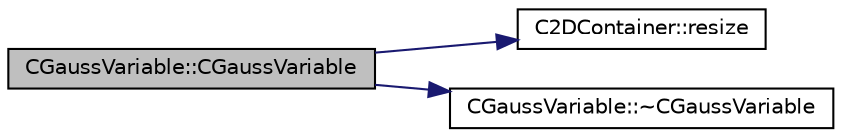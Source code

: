 digraph "CGaussVariable::CGaussVariable"
{
  edge [fontname="Helvetica",fontsize="10",labelfontname="Helvetica",labelfontsize="10"];
  node [fontname="Helvetica",fontsize="10",shape=record];
  rankdir="LR";
  Node2 [label="CGaussVariable::CGaussVariable",height=0.2,width=0.4,color="black", fillcolor="grey75", style="filled", fontcolor="black"];
  Node2 -> Node3 [color="midnightblue",fontsize="10",style="solid",fontname="Helvetica"];
  Node3 [label="C2DContainer::resize",height=0.2,width=0.4,color="black", fillcolor="white", style="filled",URL="$class_c2_d_container.html#adefb48b593f76aa322e228fea8f76127",tooltip="Request a change of size. "];
  Node2 -> Node4 [color="midnightblue",fontsize="10",style="solid",fontname="Helvetica"];
  Node4 [label="CGaussVariable::~CGaussVariable",height=0.2,width=0.4,color="black", fillcolor="white", style="filled",URL="$class_c_gauss_variable.html#a2922bf9ff8bae196902f2fef8fecf6ce",tooltip="Destructor of the class. "];
}
